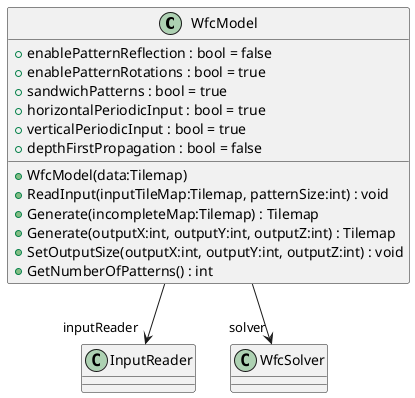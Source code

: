 @startuml
class WfcModel {
    + enablePatternReflection : bool = false
    + enablePatternRotations : bool = true
    + sandwichPatterns : bool = true
    + horizontalPeriodicInput : bool = true
    + verticalPeriodicInput : bool = true
    + depthFirstPropagation : bool = false
    + WfcModel(data:Tilemap)
    + ReadInput(inputTileMap:Tilemap, patternSize:int) : void
    + Generate(incompleteMap:Tilemap) : Tilemap
    + Generate(outputX:int, outputY:int, outputZ:int) : Tilemap
    + SetOutputSize(outputX:int, outputY:int, outputZ:int) : void
    + GetNumberOfPatterns() : int
}
WfcModel --> "inputReader" InputReader
WfcModel --> "solver" WfcSolver
@enduml
